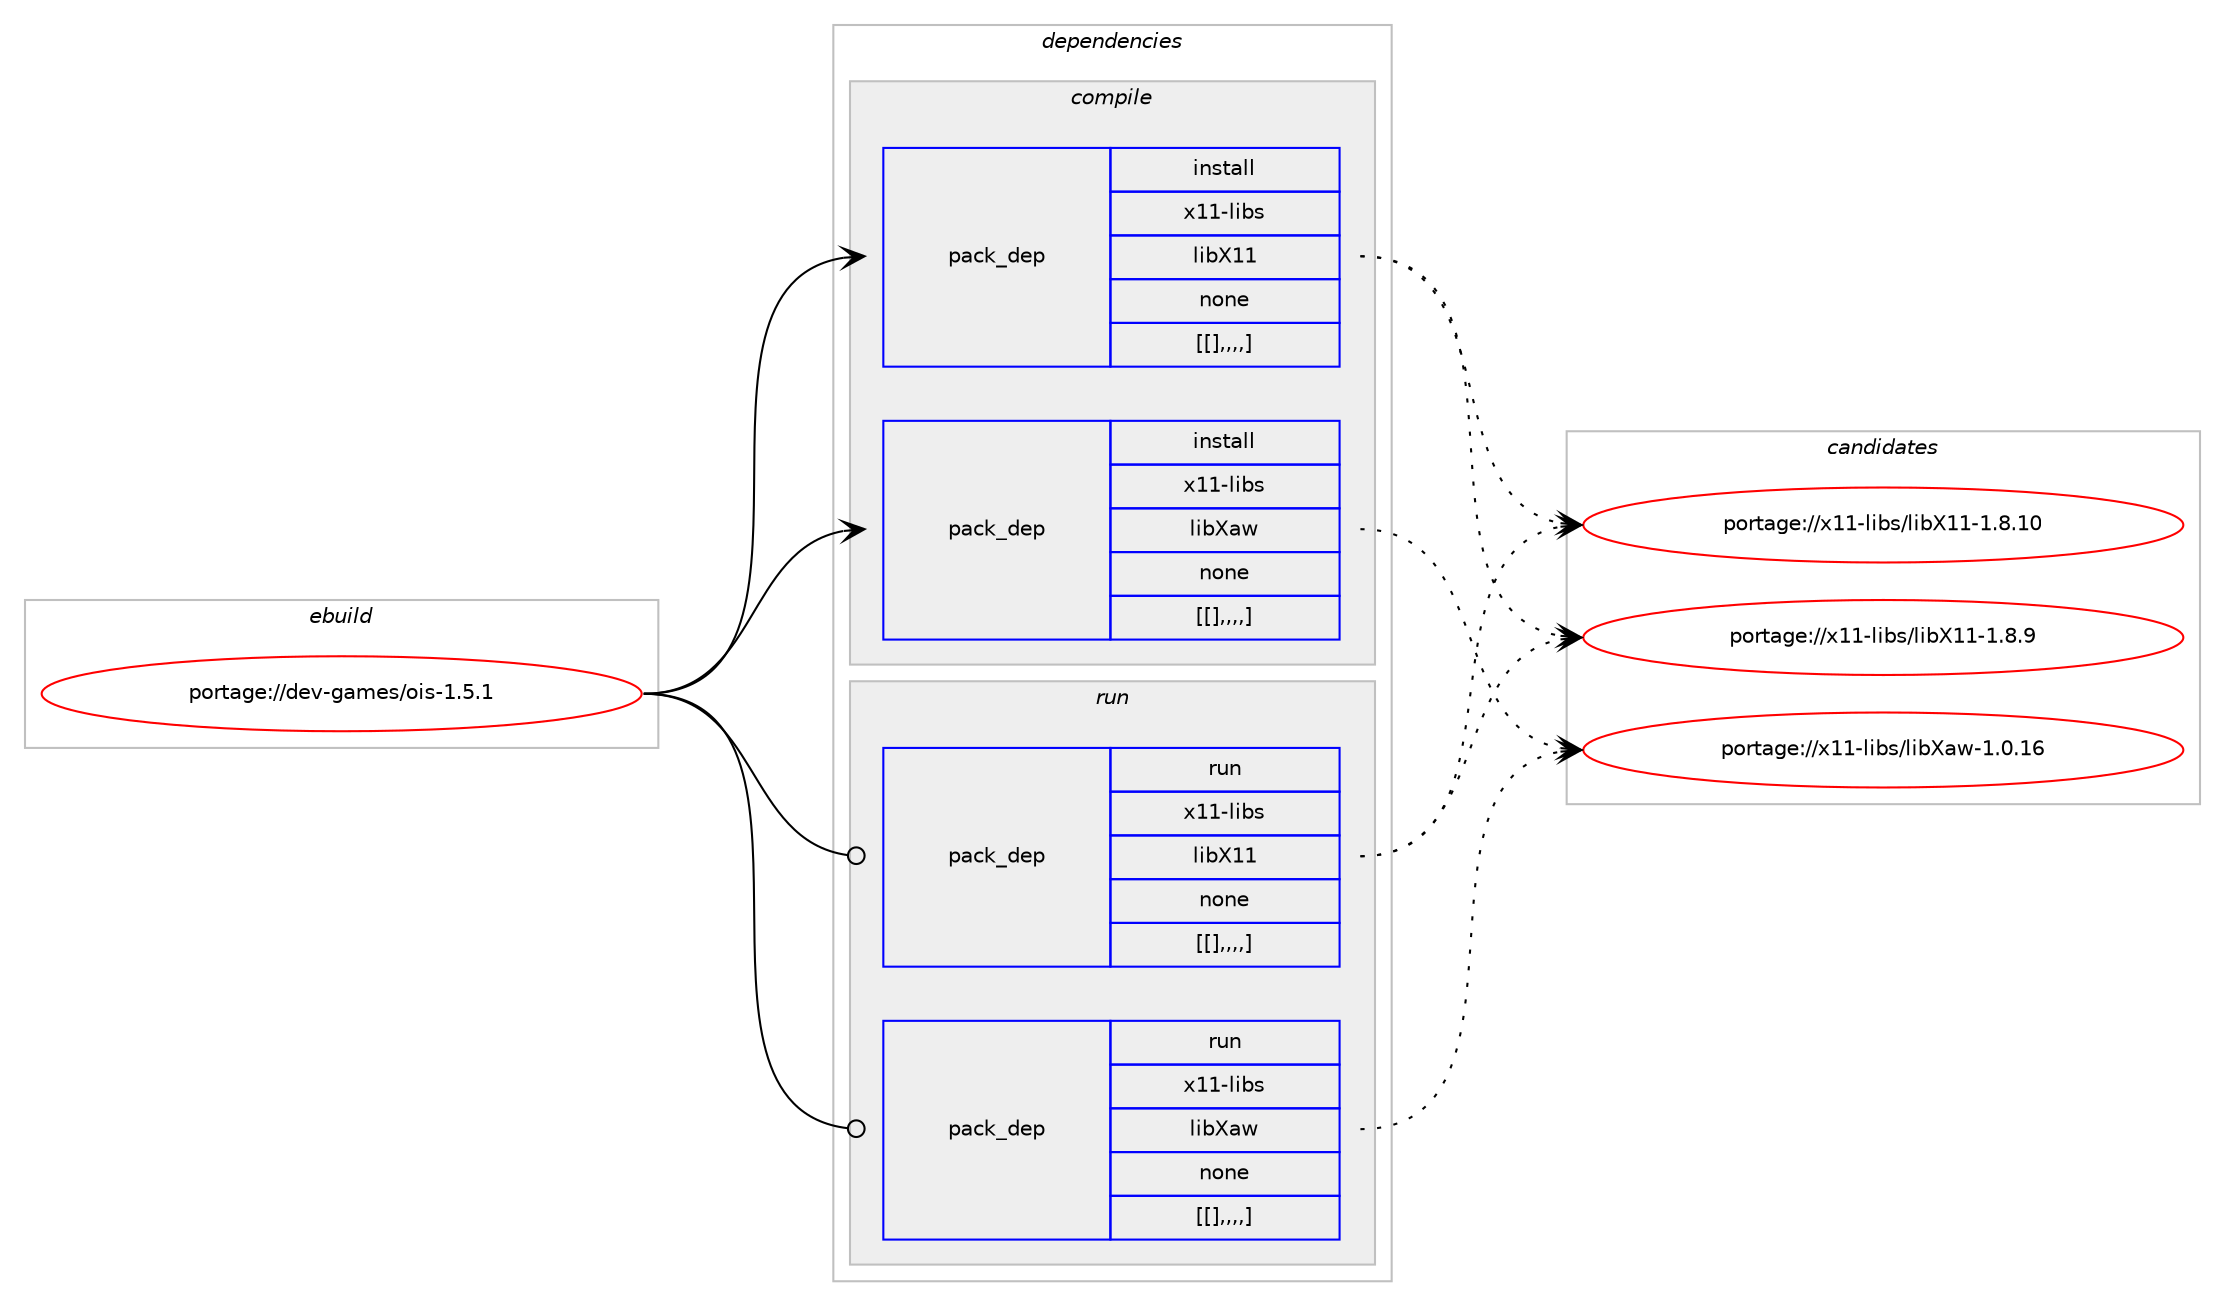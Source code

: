 digraph prolog {

# *************
# Graph options
# *************

newrank=true;
concentrate=true;
compound=true;
graph [rankdir=LR,fontname=Helvetica,fontsize=10,ranksep=1.5];#, ranksep=2.5, nodesep=0.2];
edge  [arrowhead=vee];
node  [fontname=Helvetica,fontsize=10];

# **********
# The ebuild
# **********

subgraph cluster_leftcol {
color=gray;
label=<<i>ebuild</i>>;
id [label="portage://dev-games/ois-1.5.1", color=red, width=4, href="../dev-games/ois-1.5.1.svg"];
}

# ****************
# The dependencies
# ****************

subgraph cluster_midcol {
color=gray;
label=<<i>dependencies</i>>;
subgraph cluster_compile {
fillcolor="#eeeeee";
style=filled;
label=<<i>compile</i>>;
subgraph pack54555 {
dependency75743 [label=<<TABLE BORDER="0" CELLBORDER="1" CELLSPACING="0" CELLPADDING="4" WIDTH="220"><TR><TD ROWSPAN="6" CELLPADDING="30">pack_dep</TD></TR><TR><TD WIDTH="110">install</TD></TR><TR><TD>x11-libs</TD></TR><TR><TD>libX11</TD></TR><TR><TD>none</TD></TR><TR><TD>[[],,,,]</TD></TR></TABLE>>, shape=none, color=blue];
}
id:e -> dependency75743:w [weight=20,style="solid",arrowhead="vee"];
subgraph pack54556 {
dependency75744 [label=<<TABLE BORDER="0" CELLBORDER="1" CELLSPACING="0" CELLPADDING="4" WIDTH="220"><TR><TD ROWSPAN="6" CELLPADDING="30">pack_dep</TD></TR><TR><TD WIDTH="110">install</TD></TR><TR><TD>x11-libs</TD></TR><TR><TD>libXaw</TD></TR><TR><TD>none</TD></TR><TR><TD>[[],,,,]</TD></TR></TABLE>>, shape=none, color=blue];
}
id:e -> dependency75744:w [weight=20,style="solid",arrowhead="vee"];
}
subgraph cluster_compileandrun {
fillcolor="#eeeeee";
style=filled;
label=<<i>compile and run</i>>;
}
subgraph cluster_run {
fillcolor="#eeeeee";
style=filled;
label=<<i>run</i>>;
subgraph pack54557 {
dependency75745 [label=<<TABLE BORDER="0" CELLBORDER="1" CELLSPACING="0" CELLPADDING="4" WIDTH="220"><TR><TD ROWSPAN="6" CELLPADDING="30">pack_dep</TD></TR><TR><TD WIDTH="110">run</TD></TR><TR><TD>x11-libs</TD></TR><TR><TD>libX11</TD></TR><TR><TD>none</TD></TR><TR><TD>[[],,,,]</TD></TR></TABLE>>, shape=none, color=blue];
}
id:e -> dependency75745:w [weight=20,style="solid",arrowhead="odot"];
subgraph pack54558 {
dependency75746 [label=<<TABLE BORDER="0" CELLBORDER="1" CELLSPACING="0" CELLPADDING="4" WIDTH="220"><TR><TD ROWSPAN="6" CELLPADDING="30">pack_dep</TD></TR><TR><TD WIDTH="110">run</TD></TR><TR><TD>x11-libs</TD></TR><TR><TD>libXaw</TD></TR><TR><TD>none</TD></TR><TR><TD>[[],,,,]</TD></TR></TABLE>>, shape=none, color=blue];
}
id:e -> dependency75746:w [weight=20,style="solid",arrowhead="odot"];
}
}

# **************
# The candidates
# **************

subgraph cluster_choices {
rank=same;
color=gray;
label=<<i>candidates</i>>;

subgraph choice54555 {
color=black;
nodesep=1;
choice12049494510810598115471081059888494945494656464948 [label="portage://x11-libs/libX11-1.8.10", color=red, width=4,href="../x11-libs/libX11-1.8.10.svg"];
choice120494945108105981154710810598884949454946564657 [label="portage://x11-libs/libX11-1.8.9", color=red, width=4,href="../x11-libs/libX11-1.8.9.svg"];
dependency75743:e -> choice12049494510810598115471081059888494945494656464948:w [style=dotted,weight="100"];
dependency75743:e -> choice120494945108105981154710810598884949454946564657:w [style=dotted,weight="100"];
}
subgraph choice54556 {
color=black;
nodesep=1;
choice120494945108105981154710810598889711945494648464954 [label="portage://x11-libs/libXaw-1.0.16", color=red, width=4,href="../x11-libs/libXaw-1.0.16.svg"];
dependency75744:e -> choice120494945108105981154710810598889711945494648464954:w [style=dotted,weight="100"];
}
subgraph choice54557 {
color=black;
nodesep=1;
choice12049494510810598115471081059888494945494656464948 [label="portage://x11-libs/libX11-1.8.10", color=red, width=4,href="../x11-libs/libX11-1.8.10.svg"];
choice120494945108105981154710810598884949454946564657 [label="portage://x11-libs/libX11-1.8.9", color=red, width=4,href="../x11-libs/libX11-1.8.9.svg"];
dependency75745:e -> choice12049494510810598115471081059888494945494656464948:w [style=dotted,weight="100"];
dependency75745:e -> choice120494945108105981154710810598884949454946564657:w [style=dotted,weight="100"];
}
subgraph choice54558 {
color=black;
nodesep=1;
choice120494945108105981154710810598889711945494648464954 [label="portage://x11-libs/libXaw-1.0.16", color=red, width=4,href="../x11-libs/libXaw-1.0.16.svg"];
dependency75746:e -> choice120494945108105981154710810598889711945494648464954:w [style=dotted,weight="100"];
}
}

}
